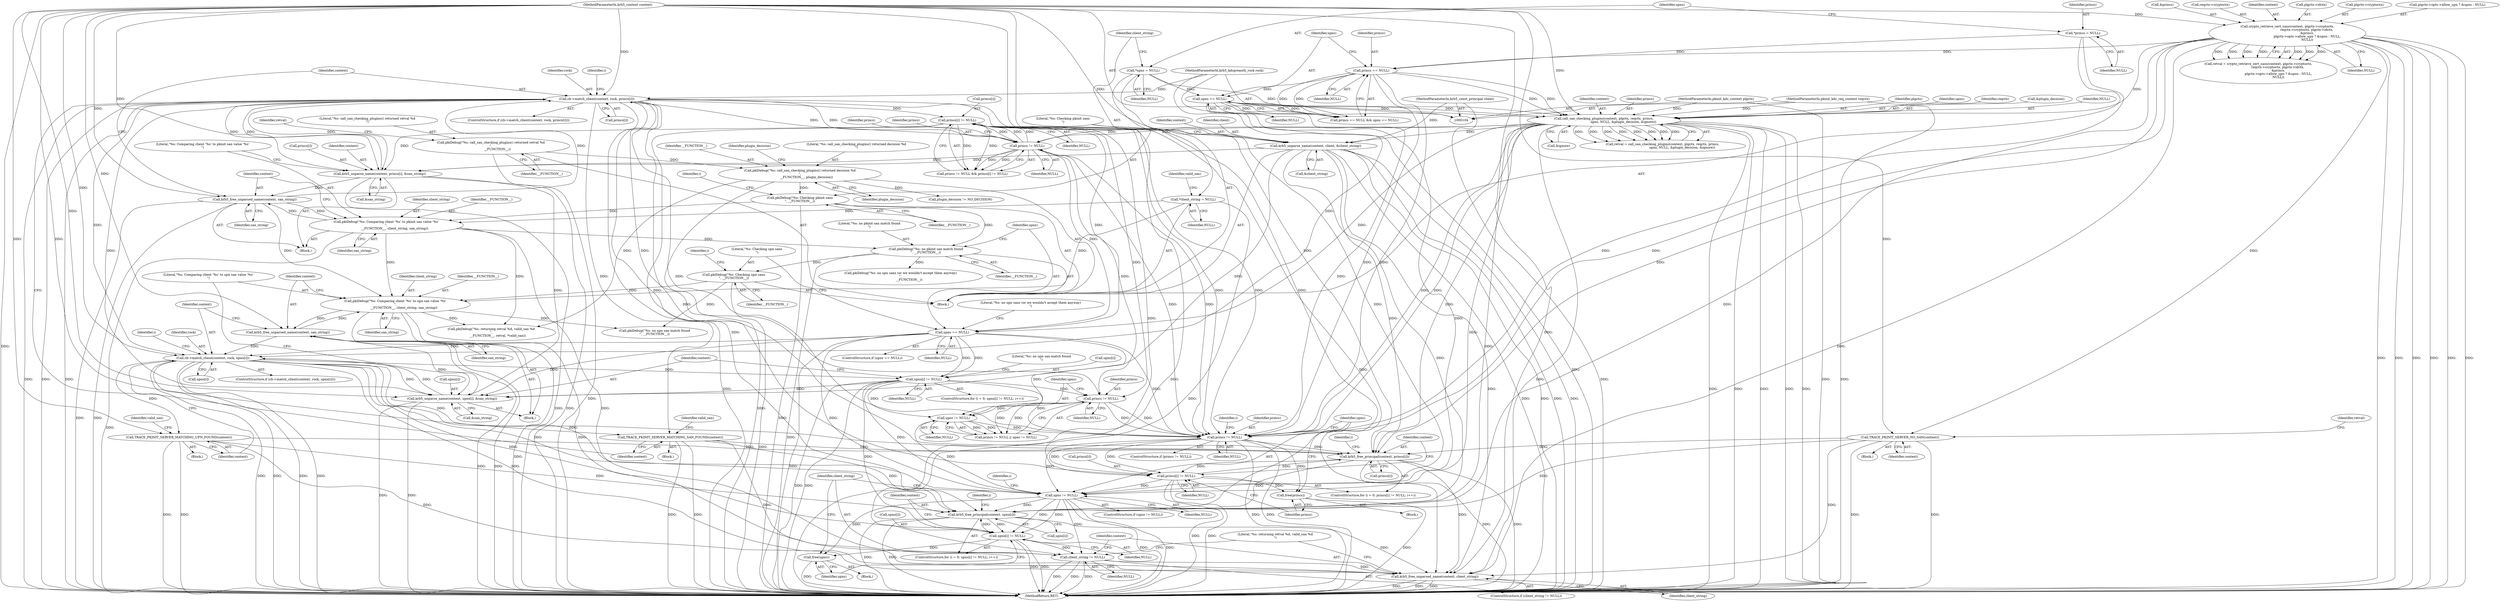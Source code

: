 digraph "0_krb5_50fe4074f188c2d4da0c421e96553acea8378db2_1@API" {
"1000377" [label="(Call,krb5_free_principal(context, princs[i]))"];
"1000258" [label="(Call,cb->match_client(context, rock, princs[i]))"];
"1000254" [label="(Call,krb5_free_unparsed_name(context, san_string))"];
"1000242" [label="(Call,krb5_unparse_name(context, princs[i], &san_string))"];
"1000218" [label="(Call,krb5_unparse_name(context, client, &client_string))"];
"1000184" [label="(Call,call_san_checking_plugins(context, plgctx, reqctx, princs,\n                                       upns, NULL, &plugin_decision, &ignore))"];
"1000134" [label="(Call,crypto_retrieve_cert_sans(context, plgctx->cryptoctx,\n                                       reqctx->cryptoctx, plgctx->idctx,\n                                        &princs,\n                                        plgctx->opts->allow_upn ? &upns : NULL,\n                                        NULL))"];
"1000105" [label="(MethodParameterIn,krb5_context context)"];
"1000106" [label="(MethodParameterIn,pkinit_kdc_context plgctx)"];
"1000107" [label="(MethodParameterIn,pkinit_kdc_req_context reqctx)"];
"1000169" [label="(Call,princs == NULL)"];
"1000115" [label="(Call,*princs = NULL)"];
"1000119" [label="(Call,*upns = NULL)"];
"1000172" [label="(Call,upns == NULL)"];
"1000110" [label="(MethodParameterIn,krb5_const_principal client)"];
"1000234" [label="(Call,princs[i] != NULL)"];
"1000231" [label="(Call,princs != NULL)"];
"1000249" [label="(Call,pkiDebug(\"%s: Comparing client '%s' to pkinit san value '%s'\n\",\n                 __FUNCTION__, client_string, san_string))"];
"1000223" [label="(Call,pkiDebug(\"%s: Checking pkinit sans\n\", __FUNCTION__))"];
"1000205" [label="(Call,pkiDebug(\"%s: call_san_checking_plugins() returned decision %d\n\",\n             __FUNCTION__, plugin_decision))"];
"1000195" [label="(Call,pkiDebug(\"%s: call_san_checking_plugins() returned retval %d\n\",\n             __FUNCTION__))"];
"1000124" [label="(Call,*client_string = NULL)"];
"1000109" [label="(MethodParameterIn,krb5_kdcpreauth_rock rock)"];
"1000176" [label="(Call,TRACE_PKINIT_SERVER_NO_SAN(context))"];
"1000265" [label="(Call,TRACE_PKINIT_SERVER_MATCHING_SAN_FOUND(context))"];
"1000328" [label="(Call,TRACE_PKINIT_SERVER_MATCHING_UPN_FOUND(context))"];
"1000321" [label="(Call,cb->match_client(context, rock, upns[i]))"];
"1000317" [label="(Call,krb5_free_unparsed_name(context, san_string))"];
"1000305" [label="(Call,krb5_unparse_name(context, upns[i], &san_string))"];
"1000297" [label="(Call,upns[i] != NULL)"];
"1000279" [label="(Call,upns == NULL)"];
"1000312" [label="(Call,pkiDebug(\"%s: Comparing client '%s' to upn san value '%s'\n\",\n                 __FUNCTION__, client_string, san_string))"];
"1000290" [label="(Call,pkiDebug(\"%s: Checking upn sans\n\", __FUNCTION__))"];
"1000275" [label="(Call,pkiDebug(\"%s: no pkinit san match found\n\", __FUNCTION__))"];
"1000370" [label="(Call,princs[i] != NULL)"];
"1000377" [label="(Call,krb5_free_principal(context, princs[i]))"];
"1000362" [label="(Call,princs != NULL)"];
"1000343" [label="(Call,princs != NULL)"];
"1000346" [label="(Call,upns != NULL)"];
"1000400" [label="(Call,krb5_free_principal(context, upns[i]))"];
"1000393" [label="(Call,upns[i] != NULL)"];
"1000405" [label="(Call,free(upns))"];
"1000408" [label="(Call,client_string != NULL)"];
"1000411" [label="(Call,krb5_free_unparsed_name(context, client_string))"];
"1000382" [label="(Call,free(princs))"];
"1000385" [label="(Call,upns != NULL)"];
"1000219" [label="(Identifier,context)"];
"1000253" [label="(Identifier,san_string)"];
"1000389" [label="(ControlStructure,for (i = 0; upns[i] != NULL; i++))"];
"1000264" [label="(Block,)"];
"1000211" [label="(Identifier,plugin_decision)"];
"1000119" [label="(Call,*upns = NULL)"];
"1000251" [label="(Identifier,__FUNCTION__)"];
"1000243" [label="(Identifier,context)"];
"1000293" [label="(ControlStructure,for (i = 0; upns[i] != NULL; i++))"];
"1000339" [label="(Literal,\"%s: no upn san match found\n\")"];
"1000208" [label="(Identifier,plugin_decision)"];
"1000298" [label="(Call,upns[i])"];
"1000422" [label="(MethodReturn,RET)"];
"1000105" [label="(MethodParameterIn,krb5_context context)"];
"1000132" [label="(Call,retval = crypto_retrieve_cert_sans(context, plgctx->cryptoctx,\n                                       reqctx->cryptoctx, plgctx->idctx,\n                                        &princs,\n                                        plgctx->opts->allow_upn ? &upns : NULL,\n                                        NULL))"];
"1000402" [label="(Call,upns[i])"];
"1000224" [label="(Literal,\"%s: Checking pkinit sans\n\")"];
"1000324" [label="(Call,upns[i])"];
"1000210" [label="(Call,plugin_decision != NO_DECISION)"];
"1000134" [label="(Call,crypto_retrieve_cert_sans(context, plgctx->cryptoctx,\n                                       reqctx->cryptoctx, plgctx->idctx,\n                                        &princs,\n                                        plgctx->opts->allow_upn ? &upns : NULL,\n                                        NULL))"];
"1000371" [label="(Call,princs[i])"];
"1000346" [label="(Call,upns != NULL)"];
"1000126" [label="(Identifier,NULL)"];
"1000174" [label="(Identifier,NULL)"];
"1000315" [label="(Identifier,client_string)"];
"1000378" [label="(Identifier,context)"];
"1000124" [label="(Call,*client_string = NULL)"];
"1000284" [label="(Literal,\"%s: no upn sans (or we wouldn't accept them anyway)\n\")"];
"1000332" [label="(Identifier,valid_san)"];
"1000107" [label="(MethodParameterIn,pkinit_kdc_req_context reqctx)"];
"1000177" [label="(Identifier,context)"];
"1000231" [label="(Call,princs != NULL)"];
"1000225" [label="(Identifier,__FUNCTION__)"];
"1000343" [label="(Call,princs != NULL)"];
"1000361" [label="(ControlStructure,if (princs != NULL))"];
"1000342" [label="(Call,princs != NULL || upns != NULL)"];
"1000257" [label="(ControlStructure,if (cb->match_client(context, rock, princs[i])))"];
"1000112" [label="(Block,)"];
"1000338" [label="(Call,pkiDebug(\"%s: no upn san match found\n\", __FUNCTION__))"];
"1000250" [label="(Literal,\"%s: Comparing client '%s' to pkinit san value '%s'\n\")"];
"1000397" [label="(Identifier,NULL)"];
"1000179" [label="(Identifier,retval)"];
"1000195" [label="(Call,pkiDebug(\"%s: call_san_checking_plugins() returned retval %d\n\",\n             __FUNCTION__))"];
"1000290" [label="(Call,pkiDebug(\"%s: Checking upn sans\n\", __FUNCTION__))"];
"1000306" [label="(Identifier,context)"];
"1000388" [label="(Block,)"];
"1000193" [label="(Call,&ignore)"];
"1000142" [label="(Call,plgctx->idctx)"];
"1000322" [label="(Identifier,context)"];
"1000291" [label="(Literal,\"%s: Checking upn sans\n\")"];
"1000269" [label="(Identifier,valid_san)"];
"1000297" [label="(Call,upns[i] != NULL)"];
"1000317" [label="(Call,krb5_free_unparsed_name(context, san_string))"];
"1000169" [label="(Call,princs == NULL)"];
"1000374" [label="(Identifier,NULL)"];
"1000235" [label="(Call,princs[i])"];
"1000387" [label="(Identifier,NULL)"];
"1000368" [label="(Identifier,i)"];
"1000172" [label="(Call,upns == NULL)"];
"1000345" [label="(Identifier,NULL)"];
"1000120" [label="(Identifier,upns)"];
"1000125" [label="(Identifier,client_string)"];
"1000283" [label="(Call,pkiDebug(\"%s: no upn sans (or we wouldn't accept them anyway)\n\",\n                 __FUNCTION__))"];
"1000366" [label="(ControlStructure,for (i = 0; princs[i] != NULL; i++))"];
"1000394" [label="(Call,upns[i])"];
"1000401" [label="(Identifier,context)"];
"1000312" [label="(Call,pkiDebug(\"%s: Comparing client '%s' to upn san value '%s'\n\",\n                 __FUNCTION__, client_string, san_string))"];
"1000115" [label="(Call,*princs = NULL)"];
"1000276" [label="(Literal,\"%s: no pkinit san match found\n\")"];
"1000173" [label="(Identifier,upns)"];
"1000206" [label="(Literal,\"%s: call_san_checking_plugins() returned decision %d\n\")"];
"1000186" [label="(Identifier,plgctx)"];
"1000280" [label="(Identifier,upns)"];
"1000176" [label="(Call,TRACE_PKINIT_SERVER_NO_SAN(context))"];
"1000110" [label="(MethodParameterIn,krb5_const_principal client)"];
"1000301" [label="(Identifier,NULL)"];
"1000382" [label="(Call,free(princs))"];
"1000370" [label="(Call,princs[i] != NULL)"];
"1000136" [label="(Call,plgctx->cryptoctx)"];
"1000116" [label="(Identifier,princs)"];
"1000376" [label="(Identifier,i)"];
"1000184" [label="(Call,call_san_checking_plugins(context, plgctx, reqctx, princs,\n                                       upns, NULL, &plugin_decision, &ignore))"];
"1000109" [label="(MethodParameterIn,krb5_kdcpreauth_rock rock)"];
"1000259" [label="(Identifier,context)"];
"1000275" [label="(Call,pkiDebug(\"%s: no pkinit san match found\n\", __FUNCTION__))"];
"1000318" [label="(Identifier,context)"];
"1000205" [label="(Call,pkiDebug(\"%s: call_san_checking_plugins() returned decision %d\n\",\n             __FUNCTION__, plugin_decision))"];
"1000121" [label="(Identifier,NULL)"];
"1000197" [label="(Identifier,__FUNCTION__)"];
"1000305" [label="(Call,krb5_unparse_name(context, upns[i], &san_string))"];
"1000385" [label="(Call,upns != NULL)"];
"1000314" [label="(Identifier,__FUNCTION__)"];
"1000255" [label="(Identifier,context)"];
"1000130" [label="(Identifier,valid_san)"];
"1000232" [label="(Identifier,princs)"];
"1000310" [label="(Call,&san_string)"];
"1000254" [label="(Call,krb5_free_unparsed_name(context, san_string))"];
"1000323" [label="(Identifier,rock)"];
"1000295" [label="(Identifier,i)"];
"1000320" [label="(ControlStructure,if (cb->match_client(context, rock, upns[i])))"];
"1000307" [label="(Call,upns[i])"];
"1000412" [label="(Identifier,context)"];
"1000244" [label="(Call,princs[i])"];
"1000266" [label="(Identifier,context)"];
"1000328" [label="(Call,TRACE_PKINIT_SERVER_MATCHING_UPN_FOUND(context))"];
"1000379" [label="(Call,princs[i])"];
"1000156" [label="(Identifier,NULL)"];
"1000363" [label="(Identifier,princs)"];
"1000281" [label="(Identifier,NULL)"];
"1000171" [label="(Identifier,NULL)"];
"1000247" [label="(Call,&san_string)"];
"1000189" [label="(Identifier,upns)"];
"1000240" [label="(Identifier,i)"];
"1000303" [label="(Identifier,i)"];
"1000414" [label="(Call,pkiDebug(\"%s: returning retval %d, valid_san %d\n\",\n             __FUNCTION__, retval, *valid_san))"];
"1000260" [label="(Identifier,rock)"];
"1000147" [label="(Call,plgctx->opts->allow_upn ? &upns : NULL)"];
"1000117" [label="(Identifier,NULL)"];
"1000313" [label="(Literal,\"%s: Comparing client '%s' to upn san value '%s'\n\")"];
"1000292" [label="(Identifier,__FUNCTION__)"];
"1000242" [label="(Call,krb5_unparse_name(context, princs[i], &san_string))"];
"1000252" [label="(Identifier,client_string)"];
"1000384" [label="(ControlStructure,if (upns != NULL))"];
"1000168" [label="(Call,princs == NULL && upns == NULL)"];
"1000187" [label="(Identifier,reqctx)"];
"1000191" [label="(Call,&plugin_decision)"];
"1000344" [label="(Identifier,princs)"];
"1000190" [label="(Identifier,NULL)"];
"1000327" [label="(Block,)"];
"1000319" [label="(Identifier,san_string)"];
"1000393" [label="(Call,upns[i] != NULL)"];
"1000348" [label="(Identifier,NULL)"];
"1000377" [label="(Call,krb5_free_principal(context, princs[i]))"];
"1000409" [label="(Identifier,client_string)"];
"1000221" [label="(Call,&client_string)"];
"1000316" [label="(Identifier,san_string)"];
"1000145" [label="(Call,&princs)"];
"1000347" [label="(Identifier,upns)"];
"1000362" [label="(Call,princs != NULL)"];
"1000199" [label="(Identifier,retval)"];
"1000218" [label="(Call,krb5_unparse_name(context, client, &client_string))"];
"1000386" [label="(Identifier,upns)"];
"1000406" [label="(Identifier,upns)"];
"1000170" [label="(Identifier,princs)"];
"1000321" [label="(Call,cb->match_client(context, rock, upns[i]))"];
"1000139" [label="(Call,reqctx->cryptoctx)"];
"1000175" [label="(Block,)"];
"1000207" [label="(Identifier,__FUNCTION__)"];
"1000265" [label="(Call,TRACE_PKINIT_SERVER_MATCHING_SAN_FOUND(context))"];
"1000408" [label="(Call,client_string != NULL)"];
"1000106" [label="(MethodParameterIn,pkinit_kdc_context plgctx)"];
"1000400" [label="(Call,krb5_free_principal(context, upns[i]))"];
"1000258" [label="(Call,cb->match_client(context, rock, princs[i]))"];
"1000230" [label="(Call,princs != NULL && princs[i] != NULL)"];
"1000364" [label="(Identifier,NULL)"];
"1000256" [label="(Identifier,san_string)"];
"1000399" [label="(Identifier,i)"];
"1000413" [label="(Identifier,client_string)"];
"1000411" [label="(Call,krb5_free_unparsed_name(context, client_string))"];
"1000241" [label="(Block,)"];
"1000220" [label="(Identifier,client)"];
"1000185" [label="(Identifier,context)"];
"1000410" [label="(Identifier,NULL)"];
"1000236" [label="(Identifier,princs)"];
"1000135" [label="(Identifier,context)"];
"1000407" [label="(ControlStructure,if (client_string != NULL))"];
"1000233" [label="(Identifier,NULL)"];
"1000391" [label="(Identifier,i)"];
"1000383" [label="(Identifier,princs)"];
"1000228" [label="(Identifier,i)"];
"1000188" [label="(Identifier,princs)"];
"1000196" [label="(Literal,\"%s: call_san_checking_plugins() returned retval %d\n\")"];
"1000304" [label="(Block,)"];
"1000223" [label="(Call,pkiDebug(\"%s: Checking pkinit sans\n\", __FUNCTION__))"];
"1000415" [label="(Literal,\"%s: returning retval %d, valid_san %d\n\")"];
"1000329" [label="(Identifier,context)"];
"1000365" [label="(Block,)"];
"1000405" [label="(Call,free(upns))"];
"1000238" [label="(Identifier,NULL)"];
"1000261" [label="(Call,princs[i])"];
"1000278" [label="(ControlStructure,if (upns == NULL))"];
"1000234" [label="(Call,princs[i] != NULL)"];
"1000182" [label="(Call,retval = call_san_checking_plugins(context, plgctx, reqctx, princs,\n                                       upns, NULL, &plugin_decision, &ignore))"];
"1000279" [label="(Call,upns == NULL)"];
"1000249" [label="(Call,pkiDebug(\"%s: Comparing client '%s' to pkinit san value '%s'\n\",\n                 __FUNCTION__, client_string, san_string))"];
"1000277" [label="(Identifier,__FUNCTION__)"];
"1000377" -> "1000366"  [label="AST: "];
"1000377" -> "1000379"  [label="CFG: "];
"1000378" -> "1000377"  [label="AST: "];
"1000379" -> "1000377"  [label="AST: "];
"1000376" -> "1000377"  [label="CFG: "];
"1000377" -> "1000422"  [label="DDG: "];
"1000377" -> "1000422"  [label="DDG: "];
"1000377" -> "1000370"  [label="DDG: "];
"1000258" -> "1000377"  [label="DDG: "];
"1000184" -> "1000377"  [label="DDG: "];
"1000176" -> "1000377"  [label="DDG: "];
"1000218" -> "1000377"  [label="DDG: "];
"1000265" -> "1000377"  [label="DDG: "];
"1000328" -> "1000377"  [label="DDG: "];
"1000134" -> "1000377"  [label="DDG: "];
"1000321" -> "1000377"  [label="DDG: "];
"1000105" -> "1000377"  [label="DDG: "];
"1000370" -> "1000377"  [label="DDG: "];
"1000362" -> "1000377"  [label="DDG: "];
"1000377" -> "1000400"  [label="DDG: "];
"1000377" -> "1000411"  [label="DDG: "];
"1000258" -> "1000257"  [label="AST: "];
"1000258" -> "1000261"  [label="CFG: "];
"1000259" -> "1000258"  [label="AST: "];
"1000260" -> "1000258"  [label="AST: "];
"1000261" -> "1000258"  [label="AST: "];
"1000266" -> "1000258"  [label="CFG: "];
"1000240" -> "1000258"  [label="CFG: "];
"1000258" -> "1000422"  [label="DDG: "];
"1000258" -> "1000422"  [label="DDG: "];
"1000258" -> "1000422"  [label="DDG: "];
"1000258" -> "1000422"  [label="DDG: "];
"1000258" -> "1000231"  [label="DDG: "];
"1000258" -> "1000234"  [label="DDG: "];
"1000258" -> "1000242"  [label="DDG: "];
"1000258" -> "1000242"  [label="DDG: "];
"1000254" -> "1000258"  [label="DDG: "];
"1000105" -> "1000258"  [label="DDG: "];
"1000109" -> "1000258"  [label="DDG: "];
"1000231" -> "1000258"  [label="DDG: "];
"1000242" -> "1000258"  [label="DDG: "];
"1000258" -> "1000265"  [label="DDG: "];
"1000258" -> "1000305"  [label="DDG: "];
"1000258" -> "1000321"  [label="DDG: "];
"1000258" -> "1000343"  [label="DDG: "];
"1000258" -> "1000362"  [label="DDG: "];
"1000258" -> "1000370"  [label="DDG: "];
"1000258" -> "1000400"  [label="DDG: "];
"1000258" -> "1000411"  [label="DDG: "];
"1000254" -> "1000241"  [label="AST: "];
"1000254" -> "1000256"  [label="CFG: "];
"1000255" -> "1000254"  [label="AST: "];
"1000256" -> "1000254"  [label="AST: "];
"1000259" -> "1000254"  [label="CFG: "];
"1000254" -> "1000422"  [label="DDG: "];
"1000254" -> "1000422"  [label="DDG: "];
"1000254" -> "1000249"  [label="DDG: "];
"1000242" -> "1000254"  [label="DDG: "];
"1000105" -> "1000254"  [label="DDG: "];
"1000249" -> "1000254"  [label="DDG: "];
"1000254" -> "1000312"  [label="DDG: "];
"1000242" -> "1000241"  [label="AST: "];
"1000242" -> "1000247"  [label="CFG: "];
"1000243" -> "1000242"  [label="AST: "];
"1000244" -> "1000242"  [label="AST: "];
"1000247" -> "1000242"  [label="AST: "];
"1000250" -> "1000242"  [label="CFG: "];
"1000242" -> "1000422"  [label="DDG: "];
"1000242" -> "1000422"  [label="DDG: "];
"1000218" -> "1000242"  [label="DDG: "];
"1000105" -> "1000242"  [label="DDG: "];
"1000234" -> "1000242"  [label="DDG: "];
"1000231" -> "1000242"  [label="DDG: "];
"1000242" -> "1000305"  [label="DDG: "];
"1000218" -> "1000112"  [label="AST: "];
"1000218" -> "1000221"  [label="CFG: "];
"1000219" -> "1000218"  [label="AST: "];
"1000220" -> "1000218"  [label="AST: "];
"1000221" -> "1000218"  [label="AST: "];
"1000224" -> "1000218"  [label="CFG: "];
"1000218" -> "1000422"  [label="DDG: "];
"1000218" -> "1000422"  [label="DDG: "];
"1000218" -> "1000422"  [label="DDG: "];
"1000218" -> "1000422"  [label="DDG: "];
"1000184" -> "1000218"  [label="DDG: "];
"1000105" -> "1000218"  [label="DDG: "];
"1000110" -> "1000218"  [label="DDG: "];
"1000218" -> "1000305"  [label="DDG: "];
"1000218" -> "1000400"  [label="DDG: "];
"1000218" -> "1000411"  [label="DDG: "];
"1000184" -> "1000182"  [label="AST: "];
"1000184" -> "1000193"  [label="CFG: "];
"1000185" -> "1000184"  [label="AST: "];
"1000186" -> "1000184"  [label="AST: "];
"1000187" -> "1000184"  [label="AST: "];
"1000188" -> "1000184"  [label="AST: "];
"1000189" -> "1000184"  [label="AST: "];
"1000190" -> "1000184"  [label="AST: "];
"1000191" -> "1000184"  [label="AST: "];
"1000193" -> "1000184"  [label="AST: "];
"1000182" -> "1000184"  [label="CFG: "];
"1000184" -> "1000422"  [label="DDG: "];
"1000184" -> "1000422"  [label="DDG: "];
"1000184" -> "1000422"  [label="DDG: "];
"1000184" -> "1000422"  [label="DDG: "];
"1000184" -> "1000422"  [label="DDG: "];
"1000184" -> "1000182"  [label="DDG: "];
"1000184" -> "1000182"  [label="DDG: "];
"1000184" -> "1000182"  [label="DDG: "];
"1000184" -> "1000182"  [label="DDG: "];
"1000184" -> "1000182"  [label="DDG: "];
"1000184" -> "1000182"  [label="DDG: "];
"1000184" -> "1000182"  [label="DDG: "];
"1000184" -> "1000182"  [label="DDG: "];
"1000134" -> "1000184"  [label="DDG: "];
"1000105" -> "1000184"  [label="DDG: "];
"1000106" -> "1000184"  [label="DDG: "];
"1000107" -> "1000184"  [label="DDG: "];
"1000169" -> "1000184"  [label="DDG: "];
"1000169" -> "1000184"  [label="DDG: "];
"1000119" -> "1000184"  [label="DDG: "];
"1000172" -> "1000184"  [label="DDG: "];
"1000172" -> "1000184"  [label="DDG: "];
"1000184" -> "1000231"  [label="DDG: "];
"1000184" -> "1000231"  [label="DDG: "];
"1000184" -> "1000279"  [label="DDG: "];
"1000184" -> "1000362"  [label="DDG: "];
"1000184" -> "1000362"  [label="DDG: "];
"1000184" -> "1000385"  [label="DDG: "];
"1000184" -> "1000400"  [label="DDG: "];
"1000184" -> "1000411"  [label="DDG: "];
"1000134" -> "1000132"  [label="AST: "];
"1000134" -> "1000156"  [label="CFG: "];
"1000135" -> "1000134"  [label="AST: "];
"1000136" -> "1000134"  [label="AST: "];
"1000139" -> "1000134"  [label="AST: "];
"1000142" -> "1000134"  [label="AST: "];
"1000145" -> "1000134"  [label="AST: "];
"1000147" -> "1000134"  [label="AST: "];
"1000156" -> "1000134"  [label="AST: "];
"1000132" -> "1000134"  [label="CFG: "];
"1000134" -> "1000422"  [label="DDG: "];
"1000134" -> "1000422"  [label="DDG: "];
"1000134" -> "1000422"  [label="DDG: "];
"1000134" -> "1000422"  [label="DDG: "];
"1000134" -> "1000422"  [label="DDG: "];
"1000134" -> "1000422"  [label="DDG: "];
"1000134" -> "1000132"  [label="DDG: "];
"1000134" -> "1000132"  [label="DDG: "];
"1000134" -> "1000132"  [label="DDG: "];
"1000134" -> "1000132"  [label="DDG: "];
"1000134" -> "1000132"  [label="DDG: "];
"1000134" -> "1000132"  [label="DDG: "];
"1000134" -> "1000132"  [label="DDG: "];
"1000105" -> "1000134"  [label="DDG: "];
"1000134" -> "1000169"  [label="DDG: "];
"1000134" -> "1000176"  [label="DDG: "];
"1000134" -> "1000362"  [label="DDG: "];
"1000134" -> "1000400"  [label="DDG: "];
"1000134" -> "1000411"  [label="DDG: "];
"1000105" -> "1000104"  [label="AST: "];
"1000105" -> "1000422"  [label="DDG: "];
"1000105" -> "1000176"  [label="DDG: "];
"1000105" -> "1000265"  [label="DDG: "];
"1000105" -> "1000305"  [label="DDG: "];
"1000105" -> "1000317"  [label="DDG: "];
"1000105" -> "1000321"  [label="DDG: "];
"1000105" -> "1000328"  [label="DDG: "];
"1000105" -> "1000400"  [label="DDG: "];
"1000105" -> "1000411"  [label="DDG: "];
"1000106" -> "1000104"  [label="AST: "];
"1000106" -> "1000422"  [label="DDG: "];
"1000107" -> "1000104"  [label="AST: "];
"1000107" -> "1000422"  [label="DDG: "];
"1000169" -> "1000168"  [label="AST: "];
"1000169" -> "1000171"  [label="CFG: "];
"1000170" -> "1000169"  [label="AST: "];
"1000171" -> "1000169"  [label="AST: "];
"1000173" -> "1000169"  [label="CFG: "];
"1000168" -> "1000169"  [label="CFG: "];
"1000169" -> "1000168"  [label="DDG: "];
"1000169" -> "1000168"  [label="DDG: "];
"1000115" -> "1000169"  [label="DDG: "];
"1000169" -> "1000172"  [label="DDG: "];
"1000169" -> "1000362"  [label="DDG: "];
"1000169" -> "1000362"  [label="DDG: "];
"1000115" -> "1000112"  [label="AST: "];
"1000115" -> "1000117"  [label="CFG: "];
"1000116" -> "1000115"  [label="AST: "];
"1000117" -> "1000115"  [label="AST: "];
"1000120" -> "1000115"  [label="CFG: "];
"1000115" -> "1000362"  [label="DDG: "];
"1000119" -> "1000112"  [label="AST: "];
"1000119" -> "1000121"  [label="CFG: "];
"1000120" -> "1000119"  [label="AST: "];
"1000121" -> "1000119"  [label="AST: "];
"1000125" -> "1000119"  [label="CFG: "];
"1000119" -> "1000172"  [label="DDG: "];
"1000119" -> "1000385"  [label="DDG: "];
"1000172" -> "1000168"  [label="AST: "];
"1000172" -> "1000174"  [label="CFG: "];
"1000173" -> "1000172"  [label="AST: "];
"1000174" -> "1000172"  [label="AST: "];
"1000168" -> "1000172"  [label="CFG: "];
"1000172" -> "1000168"  [label="DDG: "];
"1000172" -> "1000168"  [label="DDG: "];
"1000172" -> "1000362"  [label="DDG: "];
"1000172" -> "1000385"  [label="DDG: "];
"1000110" -> "1000104"  [label="AST: "];
"1000110" -> "1000422"  [label="DDG: "];
"1000234" -> "1000230"  [label="AST: "];
"1000234" -> "1000238"  [label="CFG: "];
"1000235" -> "1000234"  [label="AST: "];
"1000238" -> "1000234"  [label="AST: "];
"1000230" -> "1000234"  [label="CFG: "];
"1000234" -> "1000422"  [label="DDG: "];
"1000234" -> "1000231"  [label="DDG: "];
"1000234" -> "1000230"  [label="DDG: "];
"1000234" -> "1000230"  [label="DDG: "];
"1000231" -> "1000234"  [label="DDG: "];
"1000231" -> "1000234"  [label="DDG: "];
"1000234" -> "1000279"  [label="DDG: "];
"1000234" -> "1000343"  [label="DDG: "];
"1000234" -> "1000362"  [label="DDG: "];
"1000234" -> "1000362"  [label="DDG: "];
"1000234" -> "1000370"  [label="DDG: "];
"1000231" -> "1000230"  [label="AST: "];
"1000231" -> "1000233"  [label="CFG: "];
"1000232" -> "1000231"  [label="AST: "];
"1000233" -> "1000231"  [label="AST: "];
"1000236" -> "1000231"  [label="CFG: "];
"1000230" -> "1000231"  [label="CFG: "];
"1000231" -> "1000230"  [label="DDG: "];
"1000231" -> "1000230"  [label="DDG: "];
"1000231" -> "1000279"  [label="DDG: "];
"1000231" -> "1000343"  [label="DDG: "];
"1000231" -> "1000362"  [label="DDG: "];
"1000231" -> "1000362"  [label="DDG: "];
"1000249" -> "1000241"  [label="AST: "];
"1000249" -> "1000253"  [label="CFG: "];
"1000250" -> "1000249"  [label="AST: "];
"1000251" -> "1000249"  [label="AST: "];
"1000252" -> "1000249"  [label="AST: "];
"1000253" -> "1000249"  [label="AST: "];
"1000255" -> "1000249"  [label="CFG: "];
"1000249" -> "1000422"  [label="DDG: "];
"1000223" -> "1000249"  [label="DDG: "];
"1000124" -> "1000249"  [label="DDG: "];
"1000249" -> "1000275"  [label="DDG: "];
"1000249" -> "1000312"  [label="DDG: "];
"1000249" -> "1000408"  [label="DDG: "];
"1000249" -> "1000414"  [label="DDG: "];
"1000223" -> "1000112"  [label="AST: "];
"1000223" -> "1000225"  [label="CFG: "];
"1000224" -> "1000223"  [label="AST: "];
"1000225" -> "1000223"  [label="AST: "];
"1000228" -> "1000223"  [label="CFG: "];
"1000223" -> "1000422"  [label="DDG: "];
"1000205" -> "1000223"  [label="DDG: "];
"1000223" -> "1000275"  [label="DDG: "];
"1000205" -> "1000112"  [label="AST: "];
"1000205" -> "1000208"  [label="CFG: "];
"1000206" -> "1000205"  [label="AST: "];
"1000207" -> "1000205"  [label="AST: "];
"1000208" -> "1000205"  [label="AST: "];
"1000211" -> "1000205"  [label="CFG: "];
"1000205" -> "1000422"  [label="DDG: "];
"1000195" -> "1000205"  [label="DDG: "];
"1000205" -> "1000210"  [label="DDG: "];
"1000205" -> "1000414"  [label="DDG: "];
"1000195" -> "1000112"  [label="AST: "];
"1000195" -> "1000197"  [label="CFG: "];
"1000196" -> "1000195"  [label="AST: "];
"1000197" -> "1000195"  [label="AST: "];
"1000199" -> "1000195"  [label="CFG: "];
"1000195" -> "1000422"  [label="DDG: "];
"1000124" -> "1000112"  [label="AST: "];
"1000124" -> "1000126"  [label="CFG: "];
"1000125" -> "1000124"  [label="AST: "];
"1000126" -> "1000124"  [label="AST: "];
"1000130" -> "1000124"  [label="CFG: "];
"1000124" -> "1000312"  [label="DDG: "];
"1000124" -> "1000408"  [label="DDG: "];
"1000109" -> "1000104"  [label="AST: "];
"1000109" -> "1000422"  [label="DDG: "];
"1000109" -> "1000321"  [label="DDG: "];
"1000176" -> "1000175"  [label="AST: "];
"1000176" -> "1000177"  [label="CFG: "];
"1000177" -> "1000176"  [label="AST: "];
"1000179" -> "1000176"  [label="CFG: "];
"1000176" -> "1000422"  [label="DDG: "];
"1000176" -> "1000422"  [label="DDG: "];
"1000176" -> "1000400"  [label="DDG: "];
"1000176" -> "1000411"  [label="DDG: "];
"1000265" -> "1000264"  [label="AST: "];
"1000265" -> "1000266"  [label="CFG: "];
"1000266" -> "1000265"  [label="AST: "];
"1000269" -> "1000265"  [label="CFG: "];
"1000265" -> "1000422"  [label="DDG: "];
"1000265" -> "1000422"  [label="DDG: "];
"1000265" -> "1000400"  [label="DDG: "];
"1000265" -> "1000411"  [label="DDG: "];
"1000328" -> "1000327"  [label="AST: "];
"1000328" -> "1000329"  [label="CFG: "];
"1000329" -> "1000328"  [label="AST: "];
"1000332" -> "1000328"  [label="CFG: "];
"1000328" -> "1000422"  [label="DDG: "];
"1000328" -> "1000422"  [label="DDG: "];
"1000321" -> "1000328"  [label="DDG: "];
"1000328" -> "1000400"  [label="DDG: "];
"1000328" -> "1000411"  [label="DDG: "];
"1000321" -> "1000320"  [label="AST: "];
"1000321" -> "1000324"  [label="CFG: "];
"1000322" -> "1000321"  [label="AST: "];
"1000323" -> "1000321"  [label="AST: "];
"1000324" -> "1000321"  [label="AST: "];
"1000329" -> "1000321"  [label="CFG: "];
"1000303" -> "1000321"  [label="CFG: "];
"1000321" -> "1000422"  [label="DDG: "];
"1000321" -> "1000422"  [label="DDG: "];
"1000321" -> "1000422"  [label="DDG: "];
"1000321" -> "1000422"  [label="DDG: "];
"1000321" -> "1000297"  [label="DDG: "];
"1000321" -> "1000305"  [label="DDG: "];
"1000317" -> "1000321"  [label="DDG: "];
"1000279" -> "1000321"  [label="DDG: "];
"1000305" -> "1000321"  [label="DDG: "];
"1000321" -> "1000385"  [label="DDG: "];
"1000321" -> "1000393"  [label="DDG: "];
"1000321" -> "1000400"  [label="DDG: "];
"1000321" -> "1000411"  [label="DDG: "];
"1000317" -> "1000304"  [label="AST: "];
"1000317" -> "1000319"  [label="CFG: "];
"1000318" -> "1000317"  [label="AST: "];
"1000319" -> "1000317"  [label="AST: "];
"1000322" -> "1000317"  [label="CFG: "];
"1000317" -> "1000422"  [label="DDG: "];
"1000317" -> "1000422"  [label="DDG: "];
"1000317" -> "1000312"  [label="DDG: "];
"1000305" -> "1000317"  [label="DDG: "];
"1000312" -> "1000317"  [label="DDG: "];
"1000305" -> "1000304"  [label="AST: "];
"1000305" -> "1000310"  [label="CFG: "];
"1000306" -> "1000305"  [label="AST: "];
"1000307" -> "1000305"  [label="AST: "];
"1000310" -> "1000305"  [label="AST: "];
"1000313" -> "1000305"  [label="CFG: "];
"1000305" -> "1000422"  [label="DDG: "];
"1000305" -> "1000422"  [label="DDG: "];
"1000297" -> "1000305"  [label="DDG: "];
"1000279" -> "1000305"  [label="DDG: "];
"1000297" -> "1000293"  [label="AST: "];
"1000297" -> "1000301"  [label="CFG: "];
"1000298" -> "1000297"  [label="AST: "];
"1000301" -> "1000297"  [label="AST: "];
"1000306" -> "1000297"  [label="CFG: "];
"1000339" -> "1000297"  [label="CFG: "];
"1000297" -> "1000422"  [label="DDG: "];
"1000297" -> "1000422"  [label="DDG: "];
"1000279" -> "1000297"  [label="DDG: "];
"1000279" -> "1000297"  [label="DDG: "];
"1000297" -> "1000343"  [label="DDG: "];
"1000297" -> "1000346"  [label="DDG: "];
"1000297" -> "1000362"  [label="DDG: "];
"1000297" -> "1000385"  [label="DDG: "];
"1000297" -> "1000393"  [label="DDG: "];
"1000279" -> "1000278"  [label="AST: "];
"1000279" -> "1000281"  [label="CFG: "];
"1000280" -> "1000279"  [label="AST: "];
"1000281" -> "1000279"  [label="AST: "];
"1000284" -> "1000279"  [label="CFG: "];
"1000291" -> "1000279"  [label="CFG: "];
"1000279" -> "1000422"  [label="DDG: "];
"1000279" -> "1000346"  [label="DDG: "];
"1000279" -> "1000362"  [label="DDG: "];
"1000279" -> "1000385"  [label="DDG: "];
"1000312" -> "1000304"  [label="AST: "];
"1000312" -> "1000316"  [label="CFG: "];
"1000313" -> "1000312"  [label="AST: "];
"1000314" -> "1000312"  [label="AST: "];
"1000315" -> "1000312"  [label="AST: "];
"1000316" -> "1000312"  [label="AST: "];
"1000318" -> "1000312"  [label="CFG: "];
"1000312" -> "1000422"  [label="DDG: "];
"1000290" -> "1000312"  [label="DDG: "];
"1000312" -> "1000338"  [label="DDG: "];
"1000312" -> "1000408"  [label="DDG: "];
"1000312" -> "1000414"  [label="DDG: "];
"1000290" -> "1000112"  [label="AST: "];
"1000290" -> "1000292"  [label="CFG: "];
"1000291" -> "1000290"  [label="AST: "];
"1000292" -> "1000290"  [label="AST: "];
"1000295" -> "1000290"  [label="CFG: "];
"1000290" -> "1000422"  [label="DDG: "];
"1000275" -> "1000290"  [label="DDG: "];
"1000290" -> "1000338"  [label="DDG: "];
"1000275" -> "1000112"  [label="AST: "];
"1000275" -> "1000277"  [label="CFG: "];
"1000276" -> "1000275"  [label="AST: "];
"1000277" -> "1000275"  [label="AST: "];
"1000280" -> "1000275"  [label="CFG: "];
"1000275" -> "1000422"  [label="DDG: "];
"1000275" -> "1000283"  [label="DDG: "];
"1000370" -> "1000366"  [label="AST: "];
"1000370" -> "1000374"  [label="CFG: "];
"1000371" -> "1000370"  [label="AST: "];
"1000374" -> "1000370"  [label="AST: "];
"1000378" -> "1000370"  [label="CFG: "];
"1000383" -> "1000370"  [label="CFG: "];
"1000370" -> "1000422"  [label="DDG: "];
"1000370" -> "1000422"  [label="DDG: "];
"1000362" -> "1000370"  [label="DDG: "];
"1000362" -> "1000370"  [label="DDG: "];
"1000370" -> "1000382"  [label="DDG: "];
"1000370" -> "1000385"  [label="DDG: "];
"1000362" -> "1000361"  [label="AST: "];
"1000362" -> "1000364"  [label="CFG: "];
"1000363" -> "1000362"  [label="AST: "];
"1000364" -> "1000362"  [label="AST: "];
"1000368" -> "1000362"  [label="CFG: "];
"1000386" -> "1000362"  [label="CFG: "];
"1000362" -> "1000422"  [label="DDG: "];
"1000362" -> "1000422"  [label="DDG: "];
"1000343" -> "1000362"  [label="DDG: "];
"1000343" -> "1000362"  [label="DDG: "];
"1000346" -> "1000362"  [label="DDG: "];
"1000362" -> "1000382"  [label="DDG: "];
"1000362" -> "1000385"  [label="DDG: "];
"1000343" -> "1000342"  [label="AST: "];
"1000343" -> "1000345"  [label="CFG: "];
"1000344" -> "1000343"  [label="AST: "];
"1000345" -> "1000343"  [label="AST: "];
"1000347" -> "1000343"  [label="CFG: "];
"1000342" -> "1000343"  [label="CFG: "];
"1000343" -> "1000342"  [label="DDG: "];
"1000343" -> "1000342"  [label="DDG: "];
"1000343" -> "1000346"  [label="DDG: "];
"1000346" -> "1000342"  [label="AST: "];
"1000346" -> "1000348"  [label="CFG: "];
"1000347" -> "1000346"  [label="AST: "];
"1000348" -> "1000346"  [label="AST: "];
"1000342" -> "1000346"  [label="CFG: "];
"1000346" -> "1000342"  [label="DDG: "];
"1000346" -> "1000342"  [label="DDG: "];
"1000346" -> "1000385"  [label="DDG: "];
"1000400" -> "1000389"  [label="AST: "];
"1000400" -> "1000402"  [label="CFG: "];
"1000401" -> "1000400"  [label="AST: "];
"1000402" -> "1000400"  [label="AST: "];
"1000399" -> "1000400"  [label="CFG: "];
"1000400" -> "1000422"  [label="DDG: "];
"1000400" -> "1000422"  [label="DDG: "];
"1000400" -> "1000393"  [label="DDG: "];
"1000393" -> "1000400"  [label="DDG: "];
"1000385" -> "1000400"  [label="DDG: "];
"1000400" -> "1000411"  [label="DDG: "];
"1000393" -> "1000389"  [label="AST: "];
"1000393" -> "1000397"  [label="CFG: "];
"1000394" -> "1000393"  [label="AST: "];
"1000397" -> "1000393"  [label="AST: "];
"1000401" -> "1000393"  [label="CFG: "];
"1000406" -> "1000393"  [label="CFG: "];
"1000393" -> "1000422"  [label="DDG: "];
"1000393" -> "1000422"  [label="DDG: "];
"1000385" -> "1000393"  [label="DDG: "];
"1000385" -> "1000393"  [label="DDG: "];
"1000393" -> "1000405"  [label="DDG: "];
"1000393" -> "1000408"  [label="DDG: "];
"1000405" -> "1000388"  [label="AST: "];
"1000405" -> "1000406"  [label="CFG: "];
"1000406" -> "1000405"  [label="AST: "];
"1000409" -> "1000405"  [label="CFG: "];
"1000405" -> "1000422"  [label="DDG: "];
"1000385" -> "1000405"  [label="DDG: "];
"1000408" -> "1000407"  [label="AST: "];
"1000408" -> "1000410"  [label="CFG: "];
"1000409" -> "1000408"  [label="AST: "];
"1000410" -> "1000408"  [label="AST: "];
"1000412" -> "1000408"  [label="CFG: "];
"1000415" -> "1000408"  [label="CFG: "];
"1000408" -> "1000422"  [label="DDG: "];
"1000408" -> "1000422"  [label="DDG: "];
"1000408" -> "1000422"  [label="DDG: "];
"1000385" -> "1000408"  [label="DDG: "];
"1000408" -> "1000411"  [label="DDG: "];
"1000411" -> "1000407"  [label="AST: "];
"1000411" -> "1000413"  [label="CFG: "];
"1000412" -> "1000411"  [label="AST: "];
"1000413" -> "1000411"  [label="AST: "];
"1000415" -> "1000411"  [label="CFG: "];
"1000411" -> "1000422"  [label="DDG: "];
"1000411" -> "1000422"  [label="DDG: "];
"1000411" -> "1000422"  [label="DDG: "];
"1000382" -> "1000365"  [label="AST: "];
"1000382" -> "1000383"  [label="CFG: "];
"1000383" -> "1000382"  [label="AST: "];
"1000386" -> "1000382"  [label="CFG: "];
"1000382" -> "1000422"  [label="DDG: "];
"1000385" -> "1000384"  [label="AST: "];
"1000385" -> "1000387"  [label="CFG: "];
"1000386" -> "1000385"  [label="AST: "];
"1000387" -> "1000385"  [label="AST: "];
"1000391" -> "1000385"  [label="CFG: "];
"1000409" -> "1000385"  [label="CFG: "];
"1000385" -> "1000422"  [label="DDG: "];
"1000385" -> "1000422"  [label="DDG: "];
}
